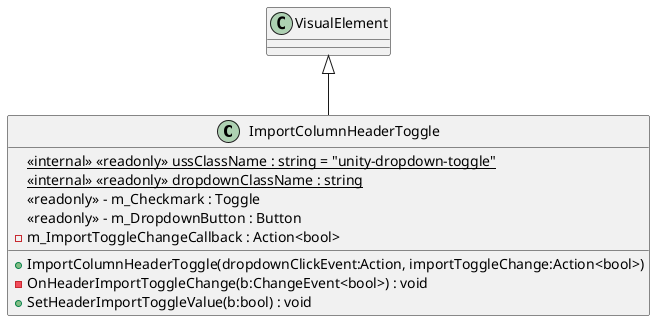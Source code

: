 @startuml
class ImportColumnHeaderToggle {
    <<internal>> {static} <<readonly>> ussClassName : string = "unity-dropdown-toggle"
    <<internal>> {static} <<readonly>> dropdownClassName : string
    <<readonly>> - m_Checkmark : Toggle
    <<readonly>> - m_DropdownButton : Button
    - m_ImportToggleChangeCallback : Action<bool>
    + ImportColumnHeaderToggle(dropdownClickEvent:Action, importToggleChange:Action<bool>)
    - OnHeaderImportToggleChange(b:ChangeEvent<bool>) : void
    + SetHeaderImportToggleValue(b:bool) : void
}
VisualElement <|-- ImportColumnHeaderToggle
@enduml
